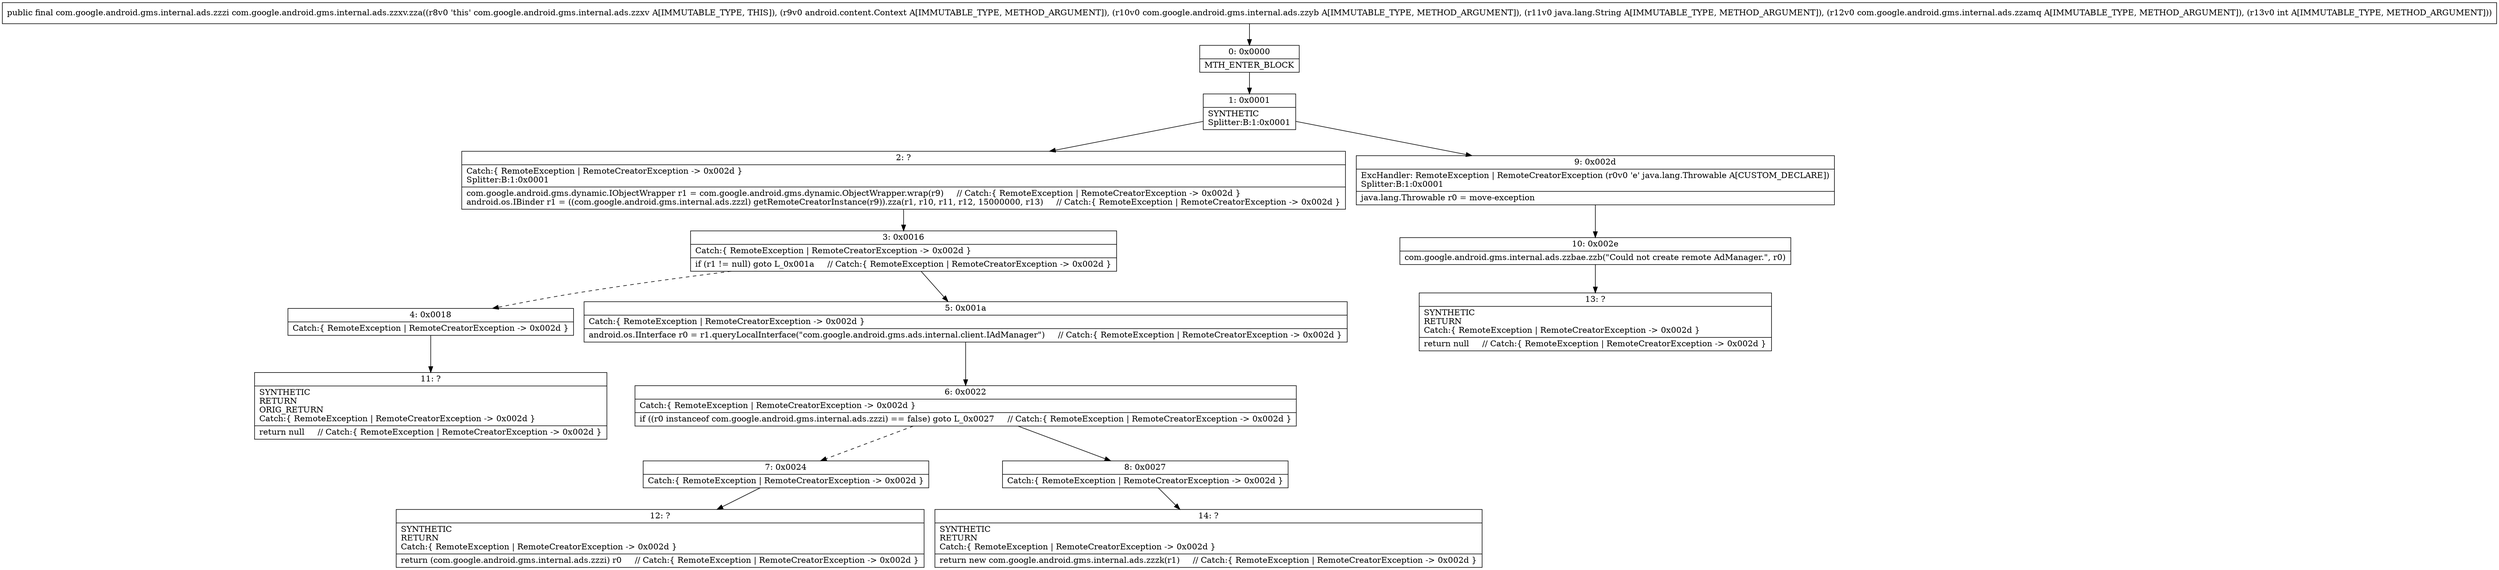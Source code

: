 digraph "CFG forcom.google.android.gms.internal.ads.zzxv.zza(Landroid\/content\/Context;Lcom\/google\/android\/gms\/internal\/ads\/zzyb;Ljava\/lang\/String;Lcom\/google\/android\/gms\/internal\/ads\/zzamq;I)Lcom\/google\/android\/gms\/internal\/ads\/zzzi;" {
Node_0 [shape=record,label="{0\:\ 0x0000|MTH_ENTER_BLOCK\l}"];
Node_1 [shape=record,label="{1\:\ 0x0001|SYNTHETIC\lSplitter:B:1:0x0001\l}"];
Node_2 [shape=record,label="{2\:\ ?|Catch:\{ RemoteException \| RemoteCreatorException \-\> 0x002d \}\lSplitter:B:1:0x0001\l|com.google.android.gms.dynamic.IObjectWrapper r1 = com.google.android.gms.dynamic.ObjectWrapper.wrap(r9)     \/\/ Catch:\{ RemoteException \| RemoteCreatorException \-\> 0x002d \}\landroid.os.IBinder r1 = ((com.google.android.gms.internal.ads.zzzl) getRemoteCreatorInstance(r9)).zza(r1, r10, r11, r12, 15000000, r13)     \/\/ Catch:\{ RemoteException \| RemoteCreatorException \-\> 0x002d \}\l}"];
Node_3 [shape=record,label="{3\:\ 0x0016|Catch:\{ RemoteException \| RemoteCreatorException \-\> 0x002d \}\l|if (r1 != null) goto L_0x001a     \/\/ Catch:\{ RemoteException \| RemoteCreatorException \-\> 0x002d \}\l}"];
Node_4 [shape=record,label="{4\:\ 0x0018|Catch:\{ RemoteException \| RemoteCreatorException \-\> 0x002d \}\l}"];
Node_5 [shape=record,label="{5\:\ 0x001a|Catch:\{ RemoteException \| RemoteCreatorException \-\> 0x002d \}\l|android.os.IInterface r0 = r1.queryLocalInterface(\"com.google.android.gms.ads.internal.client.IAdManager\")     \/\/ Catch:\{ RemoteException \| RemoteCreatorException \-\> 0x002d \}\l}"];
Node_6 [shape=record,label="{6\:\ 0x0022|Catch:\{ RemoteException \| RemoteCreatorException \-\> 0x002d \}\l|if ((r0 instanceof com.google.android.gms.internal.ads.zzzi) == false) goto L_0x0027     \/\/ Catch:\{ RemoteException \| RemoteCreatorException \-\> 0x002d \}\l}"];
Node_7 [shape=record,label="{7\:\ 0x0024|Catch:\{ RemoteException \| RemoteCreatorException \-\> 0x002d \}\l}"];
Node_8 [shape=record,label="{8\:\ 0x0027|Catch:\{ RemoteException \| RemoteCreatorException \-\> 0x002d \}\l}"];
Node_9 [shape=record,label="{9\:\ 0x002d|ExcHandler: RemoteException \| RemoteCreatorException (r0v0 'e' java.lang.Throwable A[CUSTOM_DECLARE])\lSplitter:B:1:0x0001\l|java.lang.Throwable r0 = move\-exception\l}"];
Node_10 [shape=record,label="{10\:\ 0x002e|com.google.android.gms.internal.ads.zzbae.zzb(\"Could not create remote AdManager.\", r0)\l}"];
Node_11 [shape=record,label="{11\:\ ?|SYNTHETIC\lRETURN\lORIG_RETURN\lCatch:\{ RemoteException \| RemoteCreatorException \-\> 0x002d \}\l|return null     \/\/ Catch:\{ RemoteException \| RemoteCreatorException \-\> 0x002d \}\l}"];
Node_12 [shape=record,label="{12\:\ ?|SYNTHETIC\lRETURN\lCatch:\{ RemoteException \| RemoteCreatorException \-\> 0x002d \}\l|return (com.google.android.gms.internal.ads.zzzi) r0     \/\/ Catch:\{ RemoteException \| RemoteCreatorException \-\> 0x002d \}\l}"];
Node_13 [shape=record,label="{13\:\ ?|SYNTHETIC\lRETURN\lCatch:\{ RemoteException \| RemoteCreatorException \-\> 0x002d \}\l|return null     \/\/ Catch:\{ RemoteException \| RemoteCreatorException \-\> 0x002d \}\l}"];
Node_14 [shape=record,label="{14\:\ ?|SYNTHETIC\lRETURN\lCatch:\{ RemoteException \| RemoteCreatorException \-\> 0x002d \}\l|return new com.google.android.gms.internal.ads.zzzk(r1)     \/\/ Catch:\{ RemoteException \| RemoteCreatorException \-\> 0x002d \}\l}"];
MethodNode[shape=record,label="{public final com.google.android.gms.internal.ads.zzzi com.google.android.gms.internal.ads.zzxv.zza((r8v0 'this' com.google.android.gms.internal.ads.zzxv A[IMMUTABLE_TYPE, THIS]), (r9v0 android.content.Context A[IMMUTABLE_TYPE, METHOD_ARGUMENT]), (r10v0 com.google.android.gms.internal.ads.zzyb A[IMMUTABLE_TYPE, METHOD_ARGUMENT]), (r11v0 java.lang.String A[IMMUTABLE_TYPE, METHOD_ARGUMENT]), (r12v0 com.google.android.gms.internal.ads.zzamq A[IMMUTABLE_TYPE, METHOD_ARGUMENT]), (r13v0 int A[IMMUTABLE_TYPE, METHOD_ARGUMENT])) }"];
MethodNode -> Node_0;
Node_0 -> Node_1;
Node_1 -> Node_2;
Node_1 -> Node_9;
Node_2 -> Node_3;
Node_3 -> Node_4[style=dashed];
Node_3 -> Node_5;
Node_4 -> Node_11;
Node_5 -> Node_6;
Node_6 -> Node_7[style=dashed];
Node_6 -> Node_8;
Node_7 -> Node_12;
Node_8 -> Node_14;
Node_9 -> Node_10;
Node_10 -> Node_13;
}

